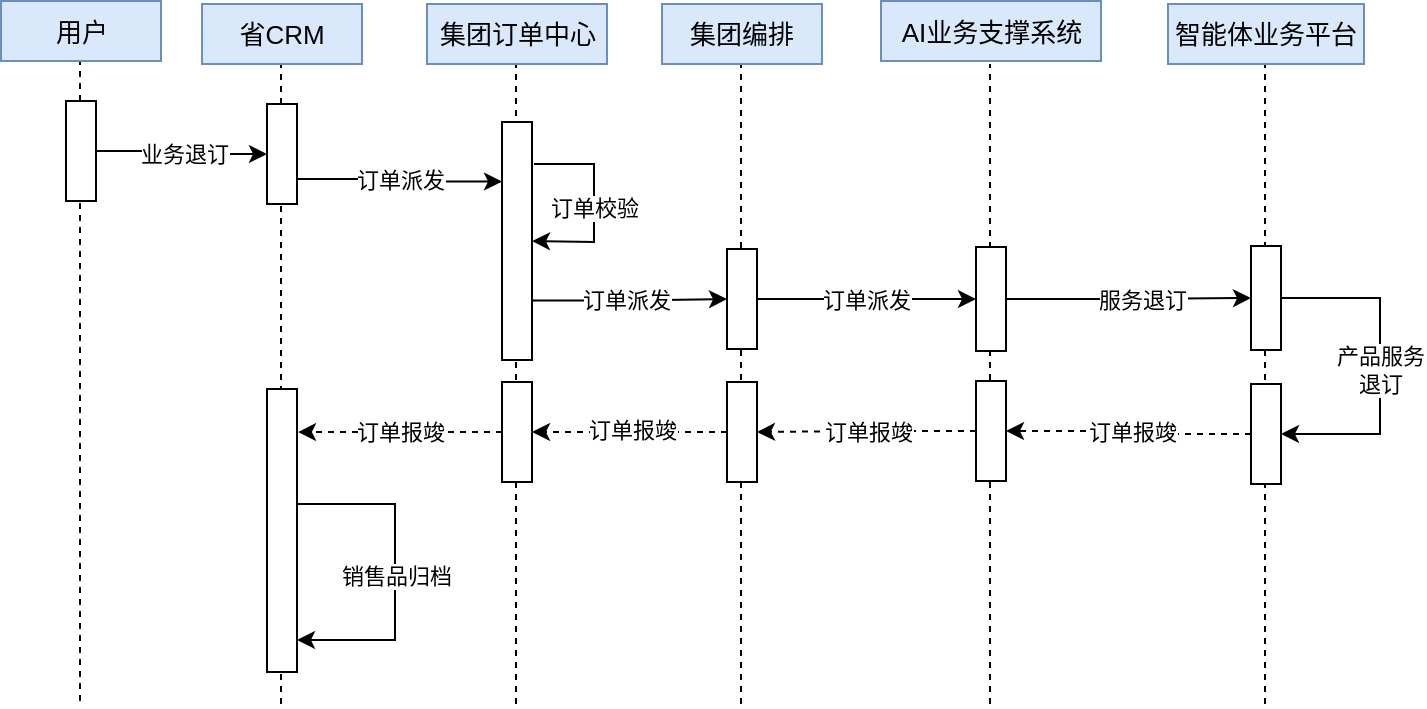 <mxfile version="24.7.17">
  <diagram name="第 1 页" id="Cq5b1y9F_4_NVEOcvDsD">
    <mxGraphModel dx="1426" dy="747" grid="1" gridSize="10" guides="1" tooltips="1" connect="1" arrows="1" fold="1" page="1" pageScale="1" pageWidth="827" pageHeight="1169" math="0" shadow="0">
      <root>
        <mxCell id="0" />
        <mxCell id="1" parent="0" />
        <mxCell id="f11WepowoR9IxNwP5HBW-21" value="" style="endArrow=none;dashed=1;html=1;rounded=0;entryX=0.5;entryY=1;entryDx=0;entryDy=0;" parent="1" edge="1">
          <mxGeometry width="50" height="50" relative="1" as="geometry">
            <mxPoint x="742.5" y="590" as="sourcePoint" />
            <mxPoint x="742.5" y="270" as="targetPoint" />
          </mxGeometry>
        </mxCell>
        <mxCell id="f11WepowoR9IxNwP5HBW-20" value="" style="endArrow=none;dashed=1;html=1;rounded=0;entryX=0.5;entryY=1;entryDx=0;entryDy=0;" parent="1" edge="1">
          <mxGeometry width="50" height="50" relative="1" as="geometry">
            <mxPoint x="605" y="590" as="sourcePoint" />
            <mxPoint x="605" y="270" as="targetPoint" />
          </mxGeometry>
        </mxCell>
        <mxCell id="f11WepowoR9IxNwP5HBW-19" value="" style="endArrow=none;dashed=1;html=1;rounded=0;entryX=0.5;entryY=1;entryDx=0;entryDy=0;" parent="1" edge="1">
          <mxGeometry width="50" height="50" relative="1" as="geometry">
            <mxPoint x="480.5" y="590" as="sourcePoint" />
            <mxPoint x="480.5" y="270" as="targetPoint" />
          </mxGeometry>
        </mxCell>
        <mxCell id="f11WepowoR9IxNwP5HBW-18" value="" style="endArrow=none;dashed=1;html=1;rounded=0;entryX=0.5;entryY=1;entryDx=0;entryDy=0;" parent="1" edge="1">
          <mxGeometry width="50" height="50" relative="1" as="geometry">
            <mxPoint x="368" y="590" as="sourcePoint" />
            <mxPoint x="368" y="270" as="targetPoint" />
          </mxGeometry>
        </mxCell>
        <mxCell id="f11WepowoR9IxNwP5HBW-17" value="" style="endArrow=none;dashed=1;html=1;rounded=0;entryX=0.5;entryY=1;entryDx=0;entryDy=0;" parent="1" edge="1">
          <mxGeometry width="50" height="50" relative="1" as="geometry">
            <mxPoint x="250.5" y="590" as="sourcePoint" />
            <mxPoint x="250.5" y="270" as="targetPoint" />
          </mxGeometry>
        </mxCell>
        <mxCell id="f11WepowoR9IxNwP5HBW-16" value="" style="endArrow=none;dashed=1;html=1;rounded=0;entryX=0.5;entryY=1;entryDx=0;entryDy=0;" parent="1" edge="1">
          <mxGeometry width="50" height="50" relative="1" as="geometry">
            <mxPoint x="150" y="588.5" as="sourcePoint" />
            <mxPoint x="150" y="268.5" as="targetPoint" />
          </mxGeometry>
        </mxCell>
        <mxCell id="XKRR7nrbz5ajEHKjnFoP-3" value="&lt;font style=&quot;font-size: 13px;&quot;&gt;用户&lt;/font&gt;" style="rounded=0;whiteSpace=wrap;html=1;fillColor=#dae8fc;strokeColor=#6c8ebf;" parent="1" vertex="1">
          <mxGeometry x="110.5" y="238.5" width="80" height="30" as="geometry" />
        </mxCell>
        <mxCell id="XKRR7nrbz5ajEHKjnFoP-4" value="&lt;span style=&quot;font-size: 13px;&quot;&gt;省CRM&lt;/span&gt;" style="rounded=0;whiteSpace=wrap;html=1;fillColor=#dae8fc;strokeColor=#6c8ebf;" parent="1" vertex="1">
          <mxGeometry x="211" y="240" width="80" height="30" as="geometry" />
        </mxCell>
        <mxCell id="XKRR7nrbz5ajEHKjnFoP-5" value="&lt;span style=&quot;font-size: 13px;&quot;&gt;集团订单中心&lt;/span&gt;" style="rounded=0;whiteSpace=wrap;html=1;fillColor=#dae8fc;strokeColor=#6c8ebf;" parent="1" vertex="1">
          <mxGeometry x="323.5" y="240" width="90" height="30" as="geometry" />
        </mxCell>
        <mxCell id="XKRR7nrbz5ajEHKjnFoP-6" value="&lt;span style=&quot;font-size: 13px;&quot;&gt;AI业务支撑系统&lt;/span&gt;" style="rounded=0;whiteSpace=wrap;html=1;fillColor=#dae8fc;strokeColor=#6c8ebf;" parent="1" vertex="1">
          <mxGeometry x="550.5" y="238.5" width="110" height="30" as="geometry" />
        </mxCell>
        <mxCell id="XKRR7nrbz5ajEHKjnFoP-7" value="&lt;span style=&quot;font-size: 13px;&quot;&gt;集团编排&lt;/span&gt;" style="rounded=0;whiteSpace=wrap;html=1;fillColor=#dae8fc;strokeColor=#6c8ebf;" parent="1" vertex="1">
          <mxGeometry x="441" y="240" width="80" height="30" as="geometry" />
        </mxCell>
        <mxCell id="XKRR7nrbz5ajEHKjnFoP-9" value="&lt;span style=&quot;font-size: 13px;&quot;&gt;智能体业务平台&lt;/span&gt;" style="rounded=0;whiteSpace=wrap;html=1;fillColor=#dae8fc;strokeColor=#6c8ebf;" parent="1" vertex="1">
          <mxGeometry x="694" y="240" width="98" height="30" as="geometry" />
        </mxCell>
        <mxCell id="XKRR7nrbz5ajEHKjnFoP-16" style="edgeStyle=orthogonalEdgeStyle;rounded=0;orthogonalLoop=1;jettySize=auto;html=1;exitX=1;exitY=0.5;exitDx=0;exitDy=0;entryX=0;entryY=0.5;entryDx=0;entryDy=0;" parent="1" source="XKRR7nrbz5ajEHKjnFoP-11" target="XKRR7nrbz5ajEHKjnFoP-15" edge="1">
          <mxGeometry relative="1" as="geometry" />
        </mxCell>
        <mxCell id="XKRR7nrbz5ajEHKjnFoP-18" value="业务退订" style="edgeLabel;html=1;align=center;verticalAlign=middle;resizable=0;points=[];" parent="XKRR7nrbz5ajEHKjnFoP-16" vertex="1" connectable="0">
          <mxGeometry y="1" relative="1" as="geometry">
            <mxPoint as="offset" />
          </mxGeometry>
        </mxCell>
        <mxCell id="XKRR7nrbz5ajEHKjnFoP-11" value="" style="rounded=0;whiteSpace=wrap;html=1;" parent="1" vertex="1">
          <mxGeometry x="143" y="288.5" width="15" height="50" as="geometry" />
        </mxCell>
        <mxCell id="XKRR7nrbz5ajEHKjnFoP-21" style="edgeStyle=orthogonalEdgeStyle;rounded=0;orthogonalLoop=1;jettySize=auto;html=1;exitX=1;exitY=0.75;exitDx=0;exitDy=0;entryX=0;entryY=0.25;entryDx=0;entryDy=0;" parent="1" source="XKRR7nrbz5ajEHKjnFoP-15" target="XKRR7nrbz5ajEHKjnFoP-20" edge="1">
          <mxGeometry relative="1" as="geometry" />
        </mxCell>
        <mxCell id="XKRR7nrbz5ajEHKjnFoP-22" value="订单派发" style="edgeLabel;html=1;align=center;verticalAlign=middle;resizable=0;points=[];" parent="XKRR7nrbz5ajEHKjnFoP-21" vertex="1" connectable="0">
          <mxGeometry x="-0.015" relative="1" as="geometry">
            <mxPoint as="offset" />
          </mxGeometry>
        </mxCell>
        <mxCell id="XKRR7nrbz5ajEHKjnFoP-15" value="" style="rounded=0;whiteSpace=wrap;html=1;" parent="1" vertex="1">
          <mxGeometry x="243.5" y="290" width="15" height="50" as="geometry" />
        </mxCell>
        <mxCell id="XKRR7nrbz5ajEHKjnFoP-25" value="" style="edgeStyle=orthogonalEdgeStyle;rounded=0;orthogonalLoop=1;jettySize=auto;html=1;exitX=1;exitY=0.75;exitDx=0;exitDy=0;" parent="1" source="XKRR7nrbz5ajEHKjnFoP-20" target="XKRR7nrbz5ajEHKjnFoP-24" edge="1">
          <mxGeometry relative="1" as="geometry" />
        </mxCell>
        <mxCell id="XKRR7nrbz5ajEHKjnFoP-64" value="订单派发" style="edgeLabel;html=1;align=center;verticalAlign=middle;resizable=0;points=[];" parent="XKRR7nrbz5ajEHKjnFoP-25" vertex="1" connectable="0">
          <mxGeometry x="-0.044" y="1" relative="1" as="geometry">
            <mxPoint as="offset" />
          </mxGeometry>
        </mxCell>
        <mxCell id="XKRR7nrbz5ajEHKjnFoP-20" value="" style="rounded=0;whiteSpace=wrap;html=1;" parent="1" vertex="1">
          <mxGeometry x="361" y="299" width="15" height="119" as="geometry" />
        </mxCell>
        <mxCell id="XKRR7nrbz5ajEHKjnFoP-28" value="" style="edgeStyle=orthogonalEdgeStyle;rounded=0;orthogonalLoop=1;jettySize=auto;html=1;" parent="1" source="XKRR7nrbz5ajEHKjnFoP-24" target="XKRR7nrbz5ajEHKjnFoP-27" edge="1">
          <mxGeometry relative="1" as="geometry" />
        </mxCell>
        <mxCell id="XKRR7nrbz5ajEHKjnFoP-29" value="订单派发" style="edgeLabel;html=1;align=center;verticalAlign=middle;resizable=0;points=[];" parent="XKRR7nrbz5ajEHKjnFoP-28" vertex="1" connectable="0">
          <mxGeometry x="-0.013" relative="1" as="geometry">
            <mxPoint as="offset" />
          </mxGeometry>
        </mxCell>
        <mxCell id="XKRR7nrbz5ajEHKjnFoP-24" value="" style="rounded=0;whiteSpace=wrap;html=1;" parent="1" vertex="1">
          <mxGeometry x="473.5" y="362.5" width="15" height="50" as="geometry" />
        </mxCell>
        <mxCell id="XKRR7nrbz5ajEHKjnFoP-31" value="" style="edgeStyle=orthogonalEdgeStyle;rounded=0;orthogonalLoop=1;jettySize=auto;html=1;" parent="1" source="XKRR7nrbz5ajEHKjnFoP-27" target="XKRR7nrbz5ajEHKjnFoP-30" edge="1">
          <mxGeometry relative="1" as="geometry" />
        </mxCell>
        <mxCell id="XKRR7nrbz5ajEHKjnFoP-32" value="服务退订" style="edgeLabel;html=1;align=center;verticalAlign=middle;resizable=0;points=[];" parent="XKRR7nrbz5ajEHKjnFoP-31" vertex="1" connectable="0">
          <mxGeometry x="-0.1" relative="1" as="geometry">
            <mxPoint x="12" as="offset" />
          </mxGeometry>
        </mxCell>
        <mxCell id="XKRR7nrbz5ajEHKjnFoP-27" value="" style="rounded=0;whiteSpace=wrap;html=1;" parent="1" vertex="1">
          <mxGeometry x="598" y="361.5" width="15" height="52" as="geometry" />
        </mxCell>
        <mxCell id="XKRR7nrbz5ajEHKjnFoP-30" value="" style="rounded=0;whiteSpace=wrap;html=1;" parent="1" vertex="1">
          <mxGeometry x="735.5" y="361" width="15" height="52" as="geometry" />
        </mxCell>
        <mxCell id="XKRR7nrbz5ajEHKjnFoP-33" value="" style="endArrow=classic;html=1;rounded=0;entryX=1;entryY=0.5;entryDx=0;entryDy=0;" parent="1" target="XKRR7nrbz5ajEHKjnFoP-20" edge="1">
          <mxGeometry width="50" height="50" relative="1" as="geometry">
            <mxPoint x="377" y="320" as="sourcePoint" />
            <mxPoint x="497" y="340" as="targetPoint" />
            <Array as="points">
              <mxPoint x="407" y="320" />
              <mxPoint x="407" y="359" />
            </Array>
          </mxGeometry>
        </mxCell>
        <mxCell id="XKRR7nrbz5ajEHKjnFoP-36" value="订单校验" style="edgeLabel;html=1;align=center;verticalAlign=middle;resizable=0;points=[];" parent="XKRR7nrbz5ajEHKjnFoP-33" vertex="1" connectable="0">
          <mxGeometry x="0.04" relative="1" as="geometry">
            <mxPoint as="offset" />
          </mxGeometry>
        </mxCell>
        <mxCell id="XKRR7nrbz5ajEHKjnFoP-47" value="" style="edgeStyle=orthogonalEdgeStyle;rounded=0;orthogonalLoop=1;jettySize=auto;html=1;dashed=1;" parent="1" source="XKRR7nrbz5ajEHKjnFoP-39" target="XKRR7nrbz5ajEHKjnFoP-44" edge="1">
          <mxGeometry relative="1" as="geometry" />
        </mxCell>
        <mxCell id="XKRR7nrbz5ajEHKjnFoP-49" value="订单报竣" style="edgeLabel;html=1;align=center;verticalAlign=middle;resizable=0;points=[];" parent="XKRR7nrbz5ajEHKjnFoP-47" vertex="1" connectable="0">
          <mxGeometry x="0.005" relative="1" as="geometry">
            <mxPoint x="1" as="offset" />
          </mxGeometry>
        </mxCell>
        <mxCell id="XKRR7nrbz5ajEHKjnFoP-39" value="" style="rounded=0;whiteSpace=wrap;html=1;" parent="1" vertex="1">
          <mxGeometry x="735.5" y="430" width="15" height="50" as="geometry" />
        </mxCell>
        <mxCell id="XKRR7nrbz5ajEHKjnFoP-52" value="" style="edgeStyle=orthogonalEdgeStyle;rounded=0;orthogonalLoop=1;jettySize=auto;html=1;dashed=1;" parent="1" source="XKRR7nrbz5ajEHKjnFoP-44" target="XKRR7nrbz5ajEHKjnFoP-51" edge="1">
          <mxGeometry relative="1" as="geometry" />
        </mxCell>
        <mxCell id="f11WepowoR9IxNwP5HBW-12" value="订单报竣" style="edgeLabel;html=1;align=center;verticalAlign=middle;resizable=0;points=[];" parent="XKRR7nrbz5ajEHKjnFoP-52" vertex="1" connectable="0">
          <mxGeometry x="-0.018" relative="1" as="geometry">
            <mxPoint as="offset" />
          </mxGeometry>
        </mxCell>
        <mxCell id="XKRR7nrbz5ajEHKjnFoP-44" value="" style="rounded=0;whiteSpace=wrap;html=1;" parent="1" vertex="1">
          <mxGeometry x="598" y="428.5" width="15" height="50" as="geometry" />
        </mxCell>
        <mxCell id="XKRR7nrbz5ajEHKjnFoP-56" value="" style="edgeStyle=orthogonalEdgeStyle;rounded=0;orthogonalLoop=1;jettySize=auto;html=1;dashed=1;" parent="1" source="XKRR7nrbz5ajEHKjnFoP-51" target="XKRR7nrbz5ajEHKjnFoP-55" edge="1">
          <mxGeometry relative="1" as="geometry" />
        </mxCell>
        <mxCell id="f11WepowoR9IxNwP5HBW-13" value="订单报竣" style="edgeLabel;html=1;align=center;verticalAlign=middle;resizable=0;points=[];" parent="XKRR7nrbz5ajEHKjnFoP-56" vertex="1" connectable="0">
          <mxGeometry x="-0.005" y="-1" relative="1" as="geometry">
            <mxPoint x="1" as="offset" />
          </mxGeometry>
        </mxCell>
        <mxCell id="XKRR7nrbz5ajEHKjnFoP-51" value="" style="rounded=0;whiteSpace=wrap;html=1;" parent="1" vertex="1">
          <mxGeometry x="473.5" y="429" width="15" height="50" as="geometry" />
        </mxCell>
        <mxCell id="XKRR7nrbz5ajEHKjnFoP-68" value="" style="edgeStyle=orthogonalEdgeStyle;rounded=0;orthogonalLoop=1;jettySize=auto;html=1;entryX=1.033;entryY=0.152;entryDx=0;entryDy=0;entryPerimeter=0;dashed=1;" parent="1" source="XKRR7nrbz5ajEHKjnFoP-55" target="XKRR7nrbz5ajEHKjnFoP-67" edge="1">
          <mxGeometry relative="1" as="geometry" />
        </mxCell>
        <mxCell id="f11WepowoR9IxNwP5HBW-14" value="订单报竣" style="edgeLabel;html=1;align=center;verticalAlign=middle;resizable=0;points=[];" parent="XKRR7nrbz5ajEHKjnFoP-68" vertex="1" connectable="0">
          <mxGeometry relative="1" as="geometry">
            <mxPoint as="offset" />
          </mxGeometry>
        </mxCell>
        <mxCell id="XKRR7nrbz5ajEHKjnFoP-55" value="" style="rounded=0;whiteSpace=wrap;html=1;" parent="1" vertex="1">
          <mxGeometry x="361" y="429" width="15" height="50" as="geometry" />
        </mxCell>
        <mxCell id="XKRR7nrbz5ajEHKjnFoP-65" value="" style="endArrow=classic;html=1;rounded=0;exitX=1;exitY=0.5;exitDx=0;exitDy=0;entryX=1;entryY=0.5;entryDx=0;entryDy=0;" parent="1" source="XKRR7nrbz5ajEHKjnFoP-30" target="XKRR7nrbz5ajEHKjnFoP-39" edge="1">
          <mxGeometry width="50" height="50" relative="1" as="geometry">
            <mxPoint x="390" y="410" as="sourcePoint" />
            <mxPoint x="860" y="387" as="targetPoint" />
            <Array as="points">
              <mxPoint x="800" y="387" />
              <mxPoint x="800" y="455" />
            </Array>
          </mxGeometry>
        </mxCell>
        <mxCell id="XKRR7nrbz5ajEHKjnFoP-66" value="产品服务&lt;div&gt;退订&lt;/div&gt;" style="edgeLabel;html=1;align=center;verticalAlign=middle;resizable=0;points=[];" parent="XKRR7nrbz5ajEHKjnFoP-65" vertex="1" connectable="0">
          <mxGeometry x="0.024" y="1" relative="1" as="geometry">
            <mxPoint x="-1" as="offset" />
          </mxGeometry>
        </mxCell>
        <mxCell id="XKRR7nrbz5ajEHKjnFoP-67" value="" style="rounded=0;whiteSpace=wrap;html=1;" parent="1" vertex="1">
          <mxGeometry x="243.5" y="432.5" width="15" height="141.5" as="geometry" />
        </mxCell>
        <mxCell id="f11WepowoR9IxNwP5HBW-10" value="" style="endArrow=classic;html=1;rounded=0;exitX=1;exitY=0.5;exitDx=0;exitDy=0;entryX=1;entryY=0.5;entryDx=0;entryDy=0;" parent="1" edge="1">
          <mxGeometry width="50" height="50" relative="1" as="geometry">
            <mxPoint x="258.5" y="490" as="sourcePoint" />
            <mxPoint x="258.5" y="558" as="targetPoint" />
            <Array as="points">
              <mxPoint x="307.5" y="490" />
              <mxPoint x="307.5" y="558" />
            </Array>
          </mxGeometry>
        </mxCell>
        <mxCell id="f11WepowoR9IxNwP5HBW-11" value="销售品归档" style="edgeLabel;html=1;align=center;verticalAlign=middle;resizable=0;points=[];" parent="f11WepowoR9IxNwP5HBW-10" vertex="1" connectable="0">
          <mxGeometry x="0.024" y="1" relative="1" as="geometry">
            <mxPoint x="-1" as="offset" />
          </mxGeometry>
        </mxCell>
        <mxCell id="OsL-EGuVj_OEErii_obX-1" style="edgeStyle=orthogonalEdgeStyle;rounded=0;orthogonalLoop=1;jettySize=auto;html=1;exitX=0.5;exitY=1;exitDx=0;exitDy=0;" edge="1" parent="1" source="XKRR7nrbz5ajEHKjnFoP-9" target="XKRR7nrbz5ajEHKjnFoP-9">
          <mxGeometry relative="1" as="geometry" />
        </mxCell>
      </root>
    </mxGraphModel>
  </diagram>
</mxfile>
